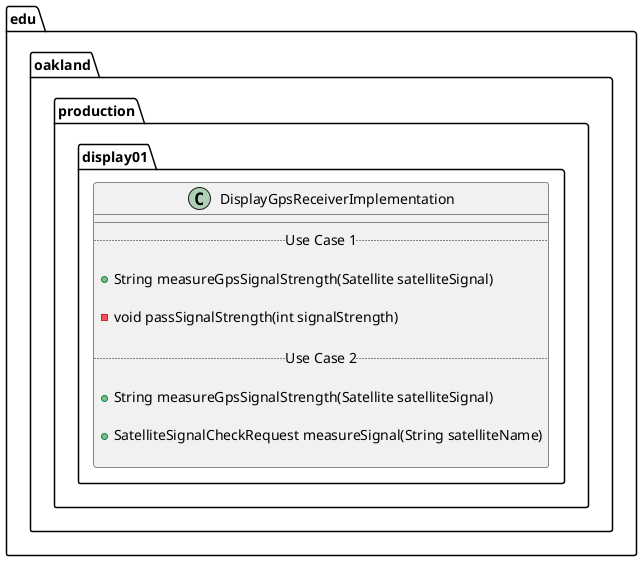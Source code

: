@startuml DisplayGpsReceiverImplementation

package edu.oakland.production.display01 {
    class DisplayGpsReceiverImplementation {
        __
        .. Use Case 1 ..
        
        + String measureGpsSignalStrength(Satellite satelliteSignal)
        
        - void passSignalStrength(int signalStrength)

        .. Use Case 2 ..
        
        + String measureGpsSignalStrength(Satellite satelliteSignal)
        
        + SatelliteSignalCheckRequest measureSignal(String satelliteName)

    }
}

@enduml
